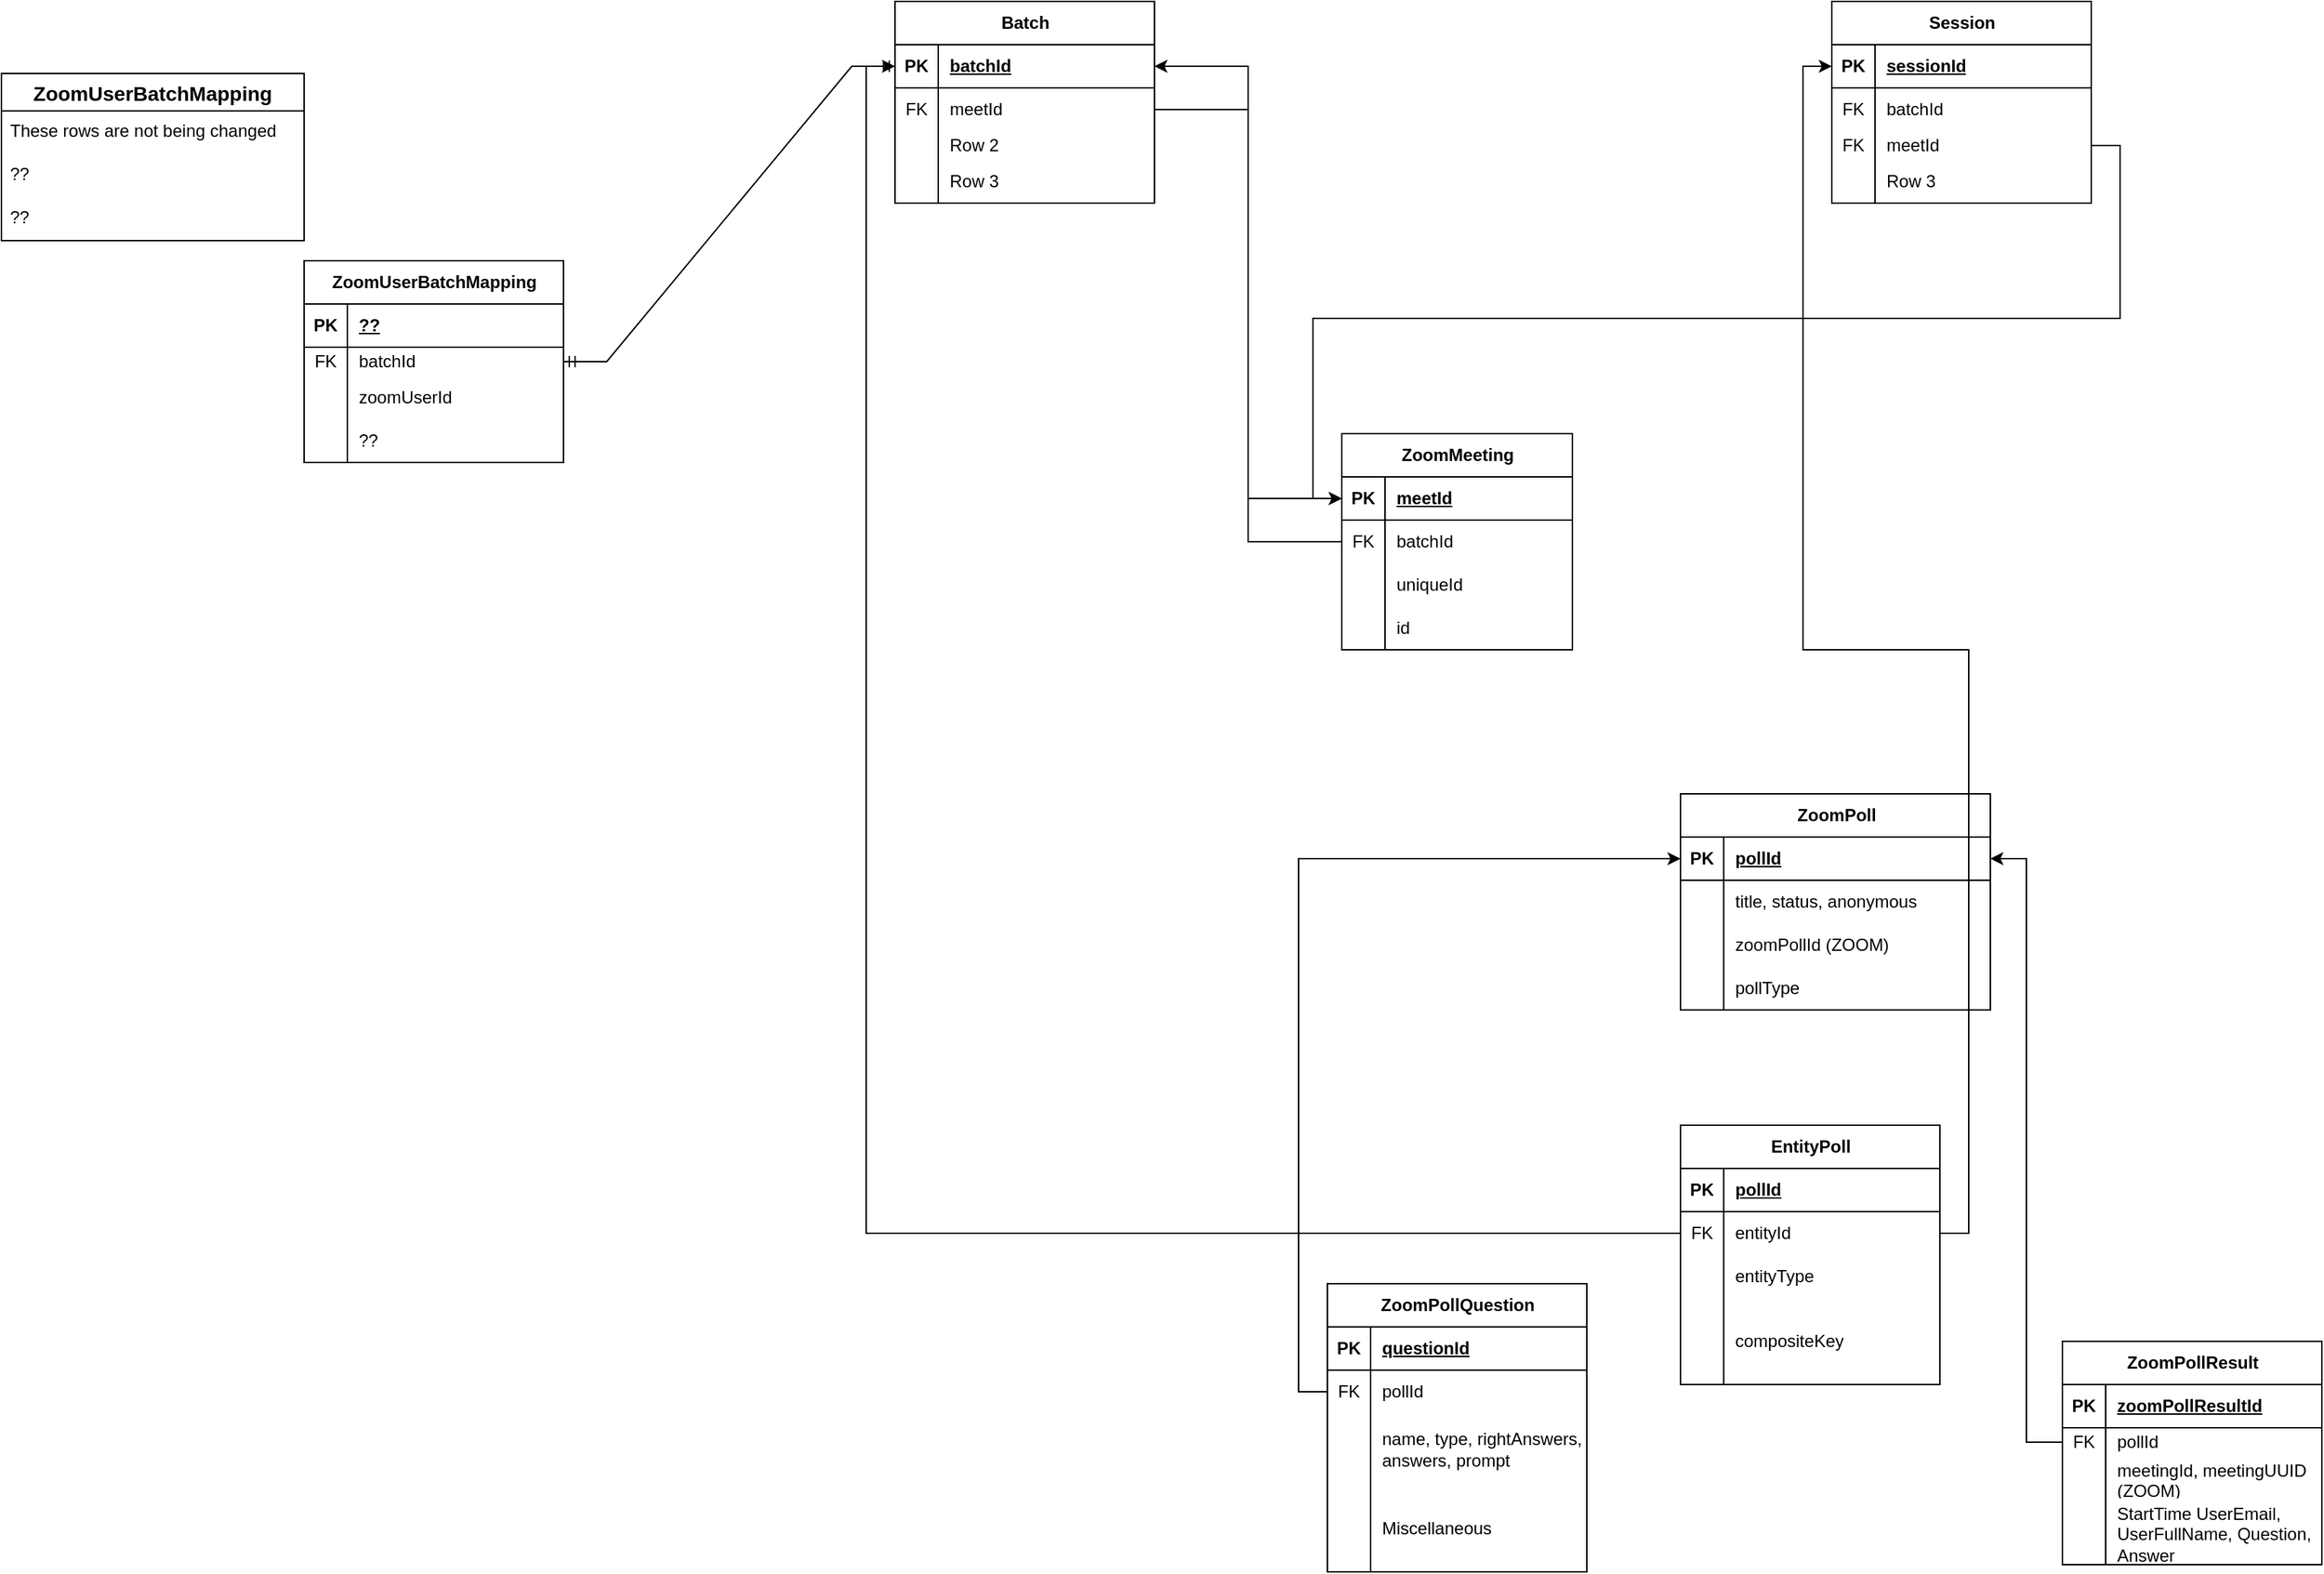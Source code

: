 <mxfile version="24.2.0" type="github">
  <diagram name="iECHO-VC-Session" id="wVpt_3lVWK7A6OH5GlY2">
    <mxGraphModel dx="2688" dy="825" grid="1" gridSize="10" guides="1" tooltips="1" connect="1" arrows="1" fold="1" page="1" pageScale="1" pageWidth="850" pageHeight="1100" math="0" shadow="0">
      <root>
        <mxCell id="0" />
        <mxCell id="1" parent="0" />
        <mxCell id="5_RgBqavyGqn8tBX1-EQ-1" value="Batch" style="shape=table;startSize=30;container=1;collapsible=1;childLayout=tableLayout;fixedRows=1;rowLines=0;fontStyle=1;align=center;resizeLast=1;html=1;" parent="1" vertex="1">
          <mxGeometry x="50" y="100" width="180" height="140" as="geometry" />
        </mxCell>
        <mxCell id="5_RgBqavyGqn8tBX1-EQ-2" value="" style="shape=tableRow;horizontal=0;startSize=0;swimlaneHead=0;swimlaneBody=0;fillColor=none;collapsible=0;dropTarget=0;points=[[0,0.5],[1,0.5]];portConstraint=eastwest;top=0;left=0;right=0;bottom=1;" parent="5_RgBqavyGqn8tBX1-EQ-1" vertex="1">
          <mxGeometry y="30" width="180" height="30" as="geometry" />
        </mxCell>
        <mxCell id="5_RgBqavyGqn8tBX1-EQ-3" value="PK" style="shape=partialRectangle;connectable=0;fillColor=none;top=0;left=0;bottom=0;right=0;fontStyle=1;overflow=hidden;whiteSpace=wrap;html=1;" parent="5_RgBqavyGqn8tBX1-EQ-2" vertex="1">
          <mxGeometry width="30" height="30" as="geometry">
            <mxRectangle width="30" height="30" as="alternateBounds" />
          </mxGeometry>
        </mxCell>
        <mxCell id="5_RgBqavyGqn8tBX1-EQ-4" value="batchId" style="shape=partialRectangle;connectable=0;fillColor=none;top=0;left=0;bottom=0;right=0;align=left;spacingLeft=6;fontStyle=5;overflow=hidden;whiteSpace=wrap;html=1;" parent="5_RgBqavyGqn8tBX1-EQ-2" vertex="1">
          <mxGeometry x="30" width="150" height="30" as="geometry">
            <mxRectangle width="150" height="30" as="alternateBounds" />
          </mxGeometry>
        </mxCell>
        <mxCell id="5_RgBqavyGqn8tBX1-EQ-5" value="" style="shape=tableRow;horizontal=0;startSize=0;swimlaneHead=0;swimlaneBody=0;fillColor=none;collapsible=0;dropTarget=0;points=[[0,0.5],[1,0.5]];portConstraint=eastwest;top=0;left=0;right=0;bottom=0;" parent="5_RgBqavyGqn8tBX1-EQ-1" vertex="1">
          <mxGeometry y="60" width="180" height="30" as="geometry" />
        </mxCell>
        <mxCell id="5_RgBqavyGqn8tBX1-EQ-6" value="FK" style="shape=partialRectangle;connectable=0;fillColor=none;top=0;left=0;bottom=0;right=0;editable=1;overflow=hidden;whiteSpace=wrap;html=1;" parent="5_RgBqavyGqn8tBX1-EQ-5" vertex="1">
          <mxGeometry width="30" height="30" as="geometry">
            <mxRectangle width="30" height="30" as="alternateBounds" />
          </mxGeometry>
        </mxCell>
        <mxCell id="5_RgBqavyGqn8tBX1-EQ-7" value="meetId" style="shape=partialRectangle;connectable=0;fillColor=none;top=0;left=0;bottom=0;right=0;align=left;spacingLeft=6;overflow=hidden;whiteSpace=wrap;html=1;" parent="5_RgBqavyGqn8tBX1-EQ-5" vertex="1">
          <mxGeometry x="30" width="150" height="30" as="geometry">
            <mxRectangle width="150" height="30" as="alternateBounds" />
          </mxGeometry>
        </mxCell>
        <mxCell id="5_RgBqavyGqn8tBX1-EQ-8" value="" style="shape=tableRow;horizontal=0;startSize=0;swimlaneHead=0;swimlaneBody=0;fillColor=none;collapsible=0;dropTarget=0;points=[[0,0.5],[1,0.5]];portConstraint=eastwest;top=0;left=0;right=0;bottom=0;" parent="5_RgBqavyGqn8tBX1-EQ-1" vertex="1">
          <mxGeometry y="90" width="180" height="20" as="geometry" />
        </mxCell>
        <mxCell id="5_RgBqavyGqn8tBX1-EQ-9" value="" style="shape=partialRectangle;connectable=0;fillColor=none;top=0;left=0;bottom=0;right=0;editable=1;overflow=hidden;whiteSpace=wrap;html=1;" parent="5_RgBqavyGqn8tBX1-EQ-8" vertex="1">
          <mxGeometry width="30" height="20" as="geometry">
            <mxRectangle width="30" height="20" as="alternateBounds" />
          </mxGeometry>
        </mxCell>
        <mxCell id="5_RgBqavyGqn8tBX1-EQ-10" value="Row 2" style="shape=partialRectangle;connectable=0;fillColor=none;top=0;left=0;bottom=0;right=0;align=left;spacingLeft=6;overflow=hidden;whiteSpace=wrap;html=1;" parent="5_RgBqavyGqn8tBX1-EQ-8" vertex="1">
          <mxGeometry x="30" width="150" height="20" as="geometry">
            <mxRectangle width="150" height="20" as="alternateBounds" />
          </mxGeometry>
        </mxCell>
        <mxCell id="5_RgBqavyGqn8tBX1-EQ-11" value="" style="shape=tableRow;horizontal=0;startSize=0;swimlaneHead=0;swimlaneBody=0;fillColor=none;collapsible=0;dropTarget=0;points=[[0,0.5],[1,0.5]];portConstraint=eastwest;top=0;left=0;right=0;bottom=0;" parent="5_RgBqavyGqn8tBX1-EQ-1" vertex="1">
          <mxGeometry y="110" width="180" height="30" as="geometry" />
        </mxCell>
        <mxCell id="5_RgBqavyGqn8tBX1-EQ-12" value="" style="shape=partialRectangle;connectable=0;fillColor=none;top=0;left=0;bottom=0;right=0;editable=1;overflow=hidden;whiteSpace=wrap;html=1;" parent="5_RgBqavyGqn8tBX1-EQ-11" vertex="1">
          <mxGeometry width="30" height="30" as="geometry">
            <mxRectangle width="30" height="30" as="alternateBounds" />
          </mxGeometry>
        </mxCell>
        <mxCell id="5_RgBqavyGqn8tBX1-EQ-13" value="Row 3" style="shape=partialRectangle;connectable=0;fillColor=none;top=0;left=0;bottom=0;right=0;align=left;spacingLeft=6;overflow=hidden;whiteSpace=wrap;html=1;" parent="5_RgBqavyGqn8tBX1-EQ-11" vertex="1">
          <mxGeometry x="30" width="150" height="30" as="geometry">
            <mxRectangle width="150" height="30" as="alternateBounds" />
          </mxGeometry>
        </mxCell>
        <mxCell id="5_RgBqavyGqn8tBX1-EQ-14" value="ZoomUserBatchMapping" style="shape=table;startSize=30;container=1;collapsible=1;childLayout=tableLayout;fixedRows=1;rowLines=0;fontStyle=1;align=center;resizeLast=1;html=1;" parent="1" vertex="1">
          <mxGeometry x="-360" y="280" width="180" height="140" as="geometry" />
        </mxCell>
        <mxCell id="5_RgBqavyGqn8tBX1-EQ-15" value="" style="shape=tableRow;horizontal=0;startSize=0;swimlaneHead=0;swimlaneBody=0;fillColor=none;collapsible=0;dropTarget=0;points=[[0,0.5],[1,0.5]];portConstraint=eastwest;top=0;left=0;right=0;bottom=1;" parent="5_RgBqavyGqn8tBX1-EQ-14" vertex="1">
          <mxGeometry y="30" width="180" height="30" as="geometry" />
        </mxCell>
        <mxCell id="5_RgBqavyGqn8tBX1-EQ-16" value="PK" style="shape=partialRectangle;connectable=0;fillColor=none;top=0;left=0;bottom=0;right=0;fontStyle=1;overflow=hidden;whiteSpace=wrap;html=1;" parent="5_RgBqavyGqn8tBX1-EQ-15" vertex="1">
          <mxGeometry width="30" height="30" as="geometry">
            <mxRectangle width="30" height="30" as="alternateBounds" />
          </mxGeometry>
        </mxCell>
        <mxCell id="5_RgBqavyGqn8tBX1-EQ-17" value="??" style="shape=partialRectangle;connectable=0;fillColor=none;top=0;left=0;bottom=0;right=0;align=left;spacingLeft=6;fontStyle=5;overflow=hidden;whiteSpace=wrap;html=1;" parent="5_RgBqavyGqn8tBX1-EQ-15" vertex="1">
          <mxGeometry x="30" width="150" height="30" as="geometry">
            <mxRectangle width="150" height="30" as="alternateBounds" />
          </mxGeometry>
        </mxCell>
        <mxCell id="5_RgBqavyGqn8tBX1-EQ-18" value="" style="shape=tableRow;horizontal=0;startSize=0;swimlaneHead=0;swimlaneBody=0;fillColor=none;collapsible=0;dropTarget=0;points=[[0,0.5],[1,0.5]];portConstraint=eastwest;top=0;left=0;right=0;bottom=0;" parent="5_RgBqavyGqn8tBX1-EQ-14" vertex="1">
          <mxGeometry y="60" width="180" height="20" as="geometry" />
        </mxCell>
        <mxCell id="5_RgBqavyGqn8tBX1-EQ-19" value="FK" style="shape=partialRectangle;connectable=0;fillColor=none;top=0;left=0;bottom=0;right=0;editable=1;overflow=hidden;whiteSpace=wrap;html=1;" parent="5_RgBqavyGqn8tBX1-EQ-18" vertex="1">
          <mxGeometry width="30" height="20" as="geometry">
            <mxRectangle width="30" height="20" as="alternateBounds" />
          </mxGeometry>
        </mxCell>
        <mxCell id="5_RgBqavyGqn8tBX1-EQ-20" value="batchId" style="shape=partialRectangle;connectable=0;fillColor=none;top=0;left=0;bottom=0;right=0;align=left;spacingLeft=6;overflow=hidden;whiteSpace=wrap;html=1;" parent="5_RgBqavyGqn8tBX1-EQ-18" vertex="1">
          <mxGeometry x="30" width="150" height="20" as="geometry">
            <mxRectangle width="150" height="20" as="alternateBounds" />
          </mxGeometry>
        </mxCell>
        <mxCell id="5_RgBqavyGqn8tBX1-EQ-21" value="" style="shape=tableRow;horizontal=0;startSize=0;swimlaneHead=0;swimlaneBody=0;fillColor=none;collapsible=0;dropTarget=0;points=[[0,0.5],[1,0.5]];portConstraint=eastwest;top=0;left=0;right=0;bottom=0;" parent="5_RgBqavyGqn8tBX1-EQ-14" vertex="1">
          <mxGeometry y="80" width="180" height="30" as="geometry" />
        </mxCell>
        <mxCell id="5_RgBqavyGqn8tBX1-EQ-22" value="" style="shape=partialRectangle;connectable=0;fillColor=none;top=0;left=0;bottom=0;right=0;editable=1;overflow=hidden;whiteSpace=wrap;html=1;" parent="5_RgBqavyGqn8tBX1-EQ-21" vertex="1">
          <mxGeometry width="30" height="30" as="geometry">
            <mxRectangle width="30" height="30" as="alternateBounds" />
          </mxGeometry>
        </mxCell>
        <mxCell id="5_RgBqavyGqn8tBX1-EQ-23" value="zoomUserId" style="shape=partialRectangle;connectable=0;fillColor=none;top=0;left=0;bottom=0;right=0;align=left;spacingLeft=6;overflow=hidden;whiteSpace=wrap;html=1;" parent="5_RgBqavyGqn8tBX1-EQ-21" vertex="1">
          <mxGeometry x="30" width="150" height="30" as="geometry">
            <mxRectangle width="150" height="30" as="alternateBounds" />
          </mxGeometry>
        </mxCell>
        <mxCell id="5_RgBqavyGqn8tBX1-EQ-24" value="" style="shape=tableRow;horizontal=0;startSize=0;swimlaneHead=0;swimlaneBody=0;fillColor=none;collapsible=0;dropTarget=0;points=[[0,0.5],[1,0.5]];portConstraint=eastwest;top=0;left=0;right=0;bottom=0;" parent="5_RgBqavyGqn8tBX1-EQ-14" vertex="1">
          <mxGeometry y="110" width="180" height="30" as="geometry" />
        </mxCell>
        <mxCell id="5_RgBqavyGqn8tBX1-EQ-25" value="" style="shape=partialRectangle;connectable=0;fillColor=none;top=0;left=0;bottom=0;right=0;editable=1;overflow=hidden;whiteSpace=wrap;html=1;" parent="5_RgBqavyGqn8tBX1-EQ-24" vertex="1">
          <mxGeometry width="30" height="30" as="geometry">
            <mxRectangle width="30" height="30" as="alternateBounds" />
          </mxGeometry>
        </mxCell>
        <mxCell id="5_RgBqavyGqn8tBX1-EQ-26" value="??" style="shape=partialRectangle;connectable=0;fillColor=none;top=0;left=0;bottom=0;right=0;align=left;spacingLeft=6;overflow=hidden;whiteSpace=wrap;html=1;" parent="5_RgBqavyGqn8tBX1-EQ-24" vertex="1">
          <mxGeometry x="30" width="150" height="30" as="geometry">
            <mxRectangle width="150" height="30" as="alternateBounds" />
          </mxGeometry>
        </mxCell>
        <mxCell id="5_RgBqavyGqn8tBX1-EQ-27" value="ZoomMeeting" style="shape=table;startSize=30;container=1;collapsible=1;childLayout=tableLayout;fixedRows=1;rowLines=0;fontStyle=1;align=center;resizeLast=1;html=1;" parent="1" vertex="1">
          <mxGeometry x="360" y="400" width="160" height="150" as="geometry" />
        </mxCell>
        <mxCell id="5_RgBqavyGqn8tBX1-EQ-28" value="" style="shape=tableRow;horizontal=0;startSize=0;swimlaneHead=0;swimlaneBody=0;fillColor=none;collapsible=0;dropTarget=0;points=[[0,0.5],[1,0.5]];portConstraint=eastwest;top=0;left=0;right=0;bottom=1;" parent="5_RgBqavyGqn8tBX1-EQ-27" vertex="1">
          <mxGeometry y="30" width="160" height="30" as="geometry" />
        </mxCell>
        <mxCell id="5_RgBqavyGqn8tBX1-EQ-29" value="PK" style="shape=partialRectangle;connectable=0;fillColor=none;top=0;left=0;bottom=0;right=0;fontStyle=1;overflow=hidden;whiteSpace=wrap;html=1;" parent="5_RgBqavyGqn8tBX1-EQ-28" vertex="1">
          <mxGeometry width="30" height="30" as="geometry">
            <mxRectangle width="30" height="30" as="alternateBounds" />
          </mxGeometry>
        </mxCell>
        <mxCell id="5_RgBqavyGqn8tBX1-EQ-30" value="meetId" style="shape=partialRectangle;connectable=0;fillColor=none;top=0;left=0;bottom=0;right=0;align=left;spacingLeft=6;fontStyle=5;overflow=hidden;whiteSpace=wrap;html=1;" parent="5_RgBqavyGqn8tBX1-EQ-28" vertex="1">
          <mxGeometry x="30" width="130" height="30" as="geometry">
            <mxRectangle width="130" height="30" as="alternateBounds" />
          </mxGeometry>
        </mxCell>
        <mxCell id="5_RgBqavyGqn8tBX1-EQ-31" value="" style="shape=tableRow;horizontal=0;startSize=0;swimlaneHead=0;swimlaneBody=0;fillColor=none;collapsible=0;dropTarget=0;points=[[0,0.5],[1,0.5]];portConstraint=eastwest;top=0;left=0;right=0;bottom=0;" parent="5_RgBqavyGqn8tBX1-EQ-27" vertex="1">
          <mxGeometry y="60" width="160" height="30" as="geometry" />
        </mxCell>
        <mxCell id="5_RgBqavyGqn8tBX1-EQ-32" value="FK" style="shape=partialRectangle;connectable=0;fillColor=none;top=0;left=0;bottom=0;right=0;editable=1;overflow=hidden;whiteSpace=wrap;html=1;" parent="5_RgBqavyGqn8tBX1-EQ-31" vertex="1">
          <mxGeometry width="30" height="30" as="geometry">
            <mxRectangle width="30" height="30" as="alternateBounds" />
          </mxGeometry>
        </mxCell>
        <mxCell id="5_RgBqavyGqn8tBX1-EQ-33" value="batchId" style="shape=partialRectangle;connectable=0;fillColor=none;top=0;left=0;bottom=0;right=0;align=left;spacingLeft=6;overflow=hidden;whiteSpace=wrap;html=1;" parent="5_RgBqavyGqn8tBX1-EQ-31" vertex="1">
          <mxGeometry x="30" width="130" height="30" as="geometry">
            <mxRectangle width="130" height="30" as="alternateBounds" />
          </mxGeometry>
        </mxCell>
        <mxCell id="5_RgBqavyGqn8tBX1-EQ-34" value="" style="shape=tableRow;horizontal=0;startSize=0;swimlaneHead=0;swimlaneBody=0;fillColor=none;collapsible=0;dropTarget=0;points=[[0,0.5],[1,0.5]];portConstraint=eastwest;top=0;left=0;right=0;bottom=0;" parent="5_RgBqavyGqn8tBX1-EQ-27" vertex="1">
          <mxGeometry y="90" width="160" height="30" as="geometry" />
        </mxCell>
        <mxCell id="5_RgBqavyGqn8tBX1-EQ-35" value="" style="shape=partialRectangle;connectable=0;fillColor=none;top=0;left=0;bottom=0;right=0;editable=1;overflow=hidden;whiteSpace=wrap;html=1;" parent="5_RgBqavyGqn8tBX1-EQ-34" vertex="1">
          <mxGeometry width="30" height="30" as="geometry">
            <mxRectangle width="30" height="30" as="alternateBounds" />
          </mxGeometry>
        </mxCell>
        <mxCell id="5_RgBqavyGqn8tBX1-EQ-36" value="uniqueId" style="shape=partialRectangle;connectable=0;fillColor=none;top=0;left=0;bottom=0;right=0;align=left;spacingLeft=6;overflow=hidden;whiteSpace=wrap;html=1;" parent="5_RgBqavyGqn8tBX1-EQ-34" vertex="1">
          <mxGeometry x="30" width="130" height="30" as="geometry">
            <mxRectangle width="130" height="30" as="alternateBounds" />
          </mxGeometry>
        </mxCell>
        <mxCell id="5_RgBqavyGqn8tBX1-EQ-37" value="" style="shape=tableRow;horizontal=0;startSize=0;swimlaneHead=0;swimlaneBody=0;fillColor=none;collapsible=0;dropTarget=0;points=[[0,0.5],[1,0.5]];portConstraint=eastwest;top=0;left=0;right=0;bottom=0;" parent="5_RgBqavyGqn8tBX1-EQ-27" vertex="1">
          <mxGeometry y="120" width="160" height="30" as="geometry" />
        </mxCell>
        <mxCell id="5_RgBqavyGqn8tBX1-EQ-38" value="" style="shape=partialRectangle;connectable=0;fillColor=none;top=0;left=0;bottom=0;right=0;editable=1;overflow=hidden;whiteSpace=wrap;html=1;" parent="5_RgBqavyGqn8tBX1-EQ-37" vertex="1">
          <mxGeometry width="30" height="30" as="geometry">
            <mxRectangle width="30" height="30" as="alternateBounds" />
          </mxGeometry>
        </mxCell>
        <mxCell id="5_RgBqavyGqn8tBX1-EQ-39" value="id" style="shape=partialRectangle;connectable=0;fillColor=none;top=0;left=0;bottom=0;right=0;align=left;spacingLeft=6;overflow=hidden;whiteSpace=wrap;html=1;" parent="5_RgBqavyGqn8tBX1-EQ-37" vertex="1">
          <mxGeometry x="30" width="130" height="30" as="geometry">
            <mxRectangle width="130" height="30" as="alternateBounds" />
          </mxGeometry>
        </mxCell>
        <mxCell id="5_RgBqavyGqn8tBX1-EQ-40" value="ZoomUserBatchMapping" style="swimlane;fontStyle=1;childLayout=stackLayout;horizontal=1;startSize=26;horizontalStack=0;resizeParent=1;resizeParentMax=0;resizeLast=0;collapsible=1;marginBottom=0;align=center;fontSize=14;" parent="1" vertex="1">
          <mxGeometry x="-570" y="150" width="210" height="116" as="geometry" />
        </mxCell>
        <mxCell id="5_RgBqavyGqn8tBX1-EQ-41" value="These rows are not being changed" style="text;strokeColor=none;fillColor=none;spacingLeft=4;spacingRight=4;overflow=hidden;rotatable=0;points=[[0,0.5],[1,0.5]];portConstraint=eastwest;fontSize=12;whiteSpace=wrap;html=1;" parent="5_RgBqavyGqn8tBX1-EQ-40" vertex="1">
          <mxGeometry y="26" width="210" height="30" as="geometry" />
        </mxCell>
        <mxCell id="5_RgBqavyGqn8tBX1-EQ-42" value="??" style="text;strokeColor=none;fillColor=none;spacingLeft=4;spacingRight=4;overflow=hidden;rotatable=0;points=[[0,0.5],[1,0.5]];portConstraint=eastwest;fontSize=12;whiteSpace=wrap;html=1;" parent="5_RgBqavyGqn8tBX1-EQ-40" vertex="1">
          <mxGeometry y="56" width="210" height="30" as="geometry" />
        </mxCell>
        <mxCell id="5_RgBqavyGqn8tBX1-EQ-43" value="??" style="text;strokeColor=none;fillColor=none;spacingLeft=4;spacingRight=4;overflow=hidden;rotatable=0;points=[[0,0.5],[1,0.5]];portConstraint=eastwest;fontSize=12;whiteSpace=wrap;html=1;" parent="5_RgBqavyGqn8tBX1-EQ-40" vertex="1">
          <mxGeometry y="86" width="210" height="30" as="geometry" />
        </mxCell>
        <mxCell id="5_RgBqavyGqn8tBX1-EQ-44" value="" style="edgeStyle=entityRelationEdgeStyle;fontSize=12;html=1;endArrow=ERmandOne;startArrow=ERmandOne;rounded=0;entryX=1;entryY=0.5;entryDx=0;entryDy=0;exitX=0;exitY=0.5;exitDx=0;exitDy=0;" parent="1" target="5_RgBqavyGqn8tBX1-EQ-18" edge="1" source="5_RgBqavyGqn8tBX1-EQ-2">
          <mxGeometry width="100" height="100" relative="1" as="geometry">
            <mxPoint x="-420" y="150" as="sourcePoint" />
            <mxPoint x="-990" y="340" as="targetPoint" />
            <Array as="points">
              <mxPoint x="-990" y="295" />
              <mxPoint x="-340" y="145" />
              <mxPoint x="-550" y="355" />
              <mxPoint x="-620" y="265" />
            </Array>
          </mxGeometry>
        </mxCell>
        <mxCell id="5_RgBqavyGqn8tBX1-EQ-45" value="Session" style="shape=table;startSize=30;container=1;collapsible=1;childLayout=tableLayout;fixedRows=1;rowLines=0;fontStyle=1;align=center;resizeLast=1;html=1;" parent="1" vertex="1">
          <mxGeometry x="700" y="100" width="180" height="140" as="geometry" />
        </mxCell>
        <mxCell id="5_RgBqavyGqn8tBX1-EQ-46" value="" style="shape=tableRow;horizontal=0;startSize=0;swimlaneHead=0;swimlaneBody=0;fillColor=none;collapsible=0;dropTarget=0;points=[[0,0.5],[1,0.5]];portConstraint=eastwest;top=0;left=0;right=0;bottom=1;" parent="5_RgBqavyGqn8tBX1-EQ-45" vertex="1">
          <mxGeometry y="30" width="180" height="30" as="geometry" />
        </mxCell>
        <mxCell id="5_RgBqavyGqn8tBX1-EQ-47" value="PK" style="shape=partialRectangle;connectable=0;fillColor=none;top=0;left=0;bottom=0;right=0;fontStyle=1;overflow=hidden;whiteSpace=wrap;html=1;" parent="5_RgBqavyGqn8tBX1-EQ-46" vertex="1">
          <mxGeometry width="30" height="30" as="geometry">
            <mxRectangle width="30" height="30" as="alternateBounds" />
          </mxGeometry>
        </mxCell>
        <mxCell id="5_RgBqavyGqn8tBX1-EQ-48" value="sessionId" style="shape=partialRectangle;connectable=0;fillColor=none;top=0;left=0;bottom=0;right=0;align=left;spacingLeft=6;fontStyle=5;overflow=hidden;whiteSpace=wrap;html=1;" parent="5_RgBqavyGqn8tBX1-EQ-46" vertex="1">
          <mxGeometry x="30" width="150" height="30" as="geometry">
            <mxRectangle width="150" height="30" as="alternateBounds" />
          </mxGeometry>
        </mxCell>
        <mxCell id="5_RgBqavyGqn8tBX1-EQ-49" value="" style="shape=tableRow;horizontal=0;startSize=0;swimlaneHead=0;swimlaneBody=0;fillColor=none;collapsible=0;dropTarget=0;points=[[0,0.5],[1,0.5]];portConstraint=eastwest;top=0;left=0;right=0;bottom=0;" parent="5_RgBqavyGqn8tBX1-EQ-45" vertex="1">
          <mxGeometry y="60" width="180" height="30" as="geometry" />
        </mxCell>
        <mxCell id="5_RgBqavyGqn8tBX1-EQ-50" value="FK" style="shape=partialRectangle;connectable=0;fillColor=none;top=0;left=0;bottom=0;right=0;editable=1;overflow=hidden;whiteSpace=wrap;html=1;" parent="5_RgBqavyGqn8tBX1-EQ-49" vertex="1">
          <mxGeometry width="30" height="30" as="geometry">
            <mxRectangle width="30" height="30" as="alternateBounds" />
          </mxGeometry>
        </mxCell>
        <mxCell id="5_RgBqavyGqn8tBX1-EQ-51" value="batchId" style="shape=partialRectangle;connectable=0;fillColor=none;top=0;left=0;bottom=0;right=0;align=left;spacingLeft=6;overflow=hidden;whiteSpace=wrap;html=1;" parent="5_RgBqavyGqn8tBX1-EQ-49" vertex="1">
          <mxGeometry x="30" width="150" height="30" as="geometry">
            <mxRectangle width="150" height="30" as="alternateBounds" />
          </mxGeometry>
        </mxCell>
        <mxCell id="5_RgBqavyGqn8tBX1-EQ-52" value="" style="shape=tableRow;horizontal=0;startSize=0;swimlaneHead=0;swimlaneBody=0;fillColor=none;collapsible=0;dropTarget=0;points=[[0,0.5],[1,0.5]];portConstraint=eastwest;top=0;left=0;right=0;bottom=0;" parent="5_RgBqavyGqn8tBX1-EQ-45" vertex="1">
          <mxGeometry y="90" width="180" height="20" as="geometry" />
        </mxCell>
        <mxCell id="5_RgBqavyGqn8tBX1-EQ-53" value="FK" style="shape=partialRectangle;connectable=0;fillColor=none;top=0;left=0;bottom=0;right=0;editable=1;overflow=hidden;whiteSpace=wrap;html=1;" parent="5_RgBqavyGqn8tBX1-EQ-52" vertex="1">
          <mxGeometry width="30" height="20" as="geometry">
            <mxRectangle width="30" height="20" as="alternateBounds" />
          </mxGeometry>
        </mxCell>
        <mxCell id="5_RgBqavyGqn8tBX1-EQ-54" value="meetId" style="shape=partialRectangle;connectable=0;fillColor=none;top=0;left=0;bottom=0;right=0;align=left;spacingLeft=6;overflow=hidden;whiteSpace=wrap;html=1;" parent="5_RgBqavyGqn8tBX1-EQ-52" vertex="1">
          <mxGeometry x="30" width="150" height="20" as="geometry">
            <mxRectangle width="150" height="20" as="alternateBounds" />
          </mxGeometry>
        </mxCell>
        <mxCell id="5_RgBqavyGqn8tBX1-EQ-55" value="" style="shape=tableRow;horizontal=0;startSize=0;swimlaneHead=0;swimlaneBody=0;fillColor=none;collapsible=0;dropTarget=0;points=[[0,0.5],[1,0.5]];portConstraint=eastwest;top=0;left=0;right=0;bottom=0;" parent="5_RgBqavyGqn8tBX1-EQ-45" vertex="1">
          <mxGeometry y="110" width="180" height="30" as="geometry" />
        </mxCell>
        <mxCell id="5_RgBqavyGqn8tBX1-EQ-56" value="" style="shape=partialRectangle;connectable=0;fillColor=none;top=0;left=0;bottom=0;right=0;editable=1;overflow=hidden;whiteSpace=wrap;html=1;" parent="5_RgBqavyGqn8tBX1-EQ-55" vertex="1">
          <mxGeometry width="30" height="30" as="geometry">
            <mxRectangle width="30" height="30" as="alternateBounds" />
          </mxGeometry>
        </mxCell>
        <mxCell id="5_RgBqavyGqn8tBX1-EQ-57" value="Row 3" style="shape=partialRectangle;connectable=0;fillColor=none;top=0;left=0;bottom=0;right=0;align=left;spacingLeft=6;overflow=hidden;whiteSpace=wrap;html=1;" parent="5_RgBqavyGqn8tBX1-EQ-55" vertex="1">
          <mxGeometry x="30" width="150" height="30" as="geometry">
            <mxRectangle width="150" height="30" as="alternateBounds" />
          </mxGeometry>
        </mxCell>
        <mxCell id="_cHLYS2DZ9aXdjMMC6oe-1" value="ZoomPoll" style="shape=table;startSize=30;container=1;collapsible=1;childLayout=tableLayout;fixedRows=1;rowLines=0;fontStyle=1;align=center;resizeLast=1;html=1;" vertex="1" parent="1">
          <mxGeometry x="595" y="650" width="215" height="150" as="geometry" />
        </mxCell>
        <mxCell id="_cHLYS2DZ9aXdjMMC6oe-2" value="" style="shape=tableRow;horizontal=0;startSize=0;swimlaneHead=0;swimlaneBody=0;fillColor=none;collapsible=0;dropTarget=0;points=[[0,0.5],[1,0.5]];portConstraint=eastwest;top=0;left=0;right=0;bottom=1;" vertex="1" parent="_cHLYS2DZ9aXdjMMC6oe-1">
          <mxGeometry y="30" width="215" height="30" as="geometry" />
        </mxCell>
        <mxCell id="_cHLYS2DZ9aXdjMMC6oe-3" value="PK" style="shape=partialRectangle;connectable=0;fillColor=none;top=0;left=0;bottom=0;right=0;fontStyle=1;overflow=hidden;whiteSpace=wrap;html=1;" vertex="1" parent="_cHLYS2DZ9aXdjMMC6oe-2">
          <mxGeometry width="30" height="30" as="geometry">
            <mxRectangle width="30" height="30" as="alternateBounds" />
          </mxGeometry>
        </mxCell>
        <mxCell id="_cHLYS2DZ9aXdjMMC6oe-4" value="pollId" style="shape=partialRectangle;connectable=0;fillColor=none;top=0;left=0;bottom=0;right=0;align=left;spacingLeft=6;fontStyle=5;overflow=hidden;whiteSpace=wrap;html=1;" vertex="1" parent="_cHLYS2DZ9aXdjMMC6oe-2">
          <mxGeometry x="30" width="185" height="30" as="geometry">
            <mxRectangle width="185" height="30" as="alternateBounds" />
          </mxGeometry>
        </mxCell>
        <mxCell id="_cHLYS2DZ9aXdjMMC6oe-5" value="" style="shape=tableRow;horizontal=0;startSize=0;swimlaneHead=0;swimlaneBody=0;fillColor=none;collapsible=0;dropTarget=0;points=[[0,0.5],[1,0.5]];portConstraint=eastwest;top=0;left=0;right=0;bottom=0;" vertex="1" parent="_cHLYS2DZ9aXdjMMC6oe-1">
          <mxGeometry y="60" width="215" height="30" as="geometry" />
        </mxCell>
        <mxCell id="_cHLYS2DZ9aXdjMMC6oe-6" value="" style="shape=partialRectangle;connectable=0;fillColor=none;top=0;left=0;bottom=0;right=0;editable=1;overflow=hidden;whiteSpace=wrap;html=1;" vertex="1" parent="_cHLYS2DZ9aXdjMMC6oe-5">
          <mxGeometry width="30" height="30" as="geometry">
            <mxRectangle width="30" height="30" as="alternateBounds" />
          </mxGeometry>
        </mxCell>
        <mxCell id="_cHLYS2DZ9aXdjMMC6oe-7" value="title, status, anonymous" style="shape=partialRectangle;connectable=0;fillColor=none;top=0;left=0;bottom=0;right=0;align=left;spacingLeft=6;overflow=hidden;whiteSpace=wrap;html=1;" vertex="1" parent="_cHLYS2DZ9aXdjMMC6oe-5">
          <mxGeometry x="30" width="185" height="30" as="geometry">
            <mxRectangle width="185" height="30" as="alternateBounds" />
          </mxGeometry>
        </mxCell>
        <mxCell id="_cHLYS2DZ9aXdjMMC6oe-8" value="" style="shape=tableRow;horizontal=0;startSize=0;swimlaneHead=0;swimlaneBody=0;fillColor=none;collapsible=0;dropTarget=0;points=[[0,0.5],[1,0.5]];portConstraint=eastwest;top=0;left=0;right=0;bottom=0;" vertex="1" parent="_cHLYS2DZ9aXdjMMC6oe-1">
          <mxGeometry y="90" width="215" height="30" as="geometry" />
        </mxCell>
        <mxCell id="_cHLYS2DZ9aXdjMMC6oe-9" value="" style="shape=partialRectangle;connectable=0;fillColor=none;top=0;left=0;bottom=0;right=0;editable=1;overflow=hidden;whiteSpace=wrap;html=1;" vertex="1" parent="_cHLYS2DZ9aXdjMMC6oe-8">
          <mxGeometry width="30" height="30" as="geometry">
            <mxRectangle width="30" height="30" as="alternateBounds" />
          </mxGeometry>
        </mxCell>
        <mxCell id="_cHLYS2DZ9aXdjMMC6oe-10" value="zoomPollId (ZOOM)" style="shape=partialRectangle;connectable=0;fillColor=none;top=0;left=0;bottom=0;right=0;align=left;spacingLeft=6;overflow=hidden;whiteSpace=wrap;html=1;" vertex="1" parent="_cHLYS2DZ9aXdjMMC6oe-8">
          <mxGeometry x="30" width="185" height="30" as="geometry">
            <mxRectangle width="185" height="30" as="alternateBounds" />
          </mxGeometry>
        </mxCell>
        <mxCell id="_cHLYS2DZ9aXdjMMC6oe-11" value="" style="shape=tableRow;horizontal=0;startSize=0;swimlaneHead=0;swimlaneBody=0;fillColor=none;collapsible=0;dropTarget=0;points=[[0,0.5],[1,0.5]];portConstraint=eastwest;top=0;left=0;right=0;bottom=0;" vertex="1" parent="_cHLYS2DZ9aXdjMMC6oe-1">
          <mxGeometry y="120" width="215" height="30" as="geometry" />
        </mxCell>
        <mxCell id="_cHLYS2DZ9aXdjMMC6oe-12" value="" style="shape=partialRectangle;connectable=0;fillColor=none;top=0;left=0;bottom=0;right=0;editable=1;overflow=hidden;whiteSpace=wrap;html=1;" vertex="1" parent="_cHLYS2DZ9aXdjMMC6oe-11">
          <mxGeometry width="30" height="30" as="geometry">
            <mxRectangle width="30" height="30" as="alternateBounds" />
          </mxGeometry>
        </mxCell>
        <mxCell id="_cHLYS2DZ9aXdjMMC6oe-13" value="pollType" style="shape=partialRectangle;connectable=0;fillColor=none;top=0;left=0;bottom=0;right=0;align=left;spacingLeft=6;overflow=hidden;whiteSpace=wrap;html=1;" vertex="1" parent="_cHLYS2DZ9aXdjMMC6oe-11">
          <mxGeometry x="30" width="185" height="30" as="geometry">
            <mxRectangle width="185" height="30" as="alternateBounds" />
          </mxGeometry>
        </mxCell>
        <mxCell id="_cHLYS2DZ9aXdjMMC6oe-14" value="ZoomPollQuestion" style="shape=table;startSize=30;container=1;collapsible=1;childLayout=tableLayout;fixedRows=1;rowLines=0;fontStyle=1;align=center;resizeLast=1;html=1;" vertex="1" parent="1">
          <mxGeometry x="350" y="990" width="180" height="200" as="geometry" />
        </mxCell>
        <mxCell id="_cHLYS2DZ9aXdjMMC6oe-15" value="" style="shape=tableRow;horizontal=0;startSize=0;swimlaneHead=0;swimlaneBody=0;fillColor=none;collapsible=0;dropTarget=0;points=[[0,0.5],[1,0.5]];portConstraint=eastwest;top=0;left=0;right=0;bottom=1;" vertex="1" parent="_cHLYS2DZ9aXdjMMC6oe-14">
          <mxGeometry y="30" width="180" height="30" as="geometry" />
        </mxCell>
        <mxCell id="_cHLYS2DZ9aXdjMMC6oe-16" value="PK" style="shape=partialRectangle;connectable=0;fillColor=none;top=0;left=0;bottom=0;right=0;fontStyle=1;overflow=hidden;whiteSpace=wrap;html=1;" vertex="1" parent="_cHLYS2DZ9aXdjMMC6oe-15">
          <mxGeometry width="30" height="30" as="geometry">
            <mxRectangle width="30" height="30" as="alternateBounds" />
          </mxGeometry>
        </mxCell>
        <mxCell id="_cHLYS2DZ9aXdjMMC6oe-17" value="questionId" style="shape=partialRectangle;connectable=0;fillColor=none;top=0;left=0;bottom=0;right=0;align=left;spacingLeft=6;fontStyle=5;overflow=hidden;whiteSpace=wrap;html=1;" vertex="1" parent="_cHLYS2DZ9aXdjMMC6oe-15">
          <mxGeometry x="30" width="150" height="30" as="geometry">
            <mxRectangle width="150" height="30" as="alternateBounds" />
          </mxGeometry>
        </mxCell>
        <mxCell id="_cHLYS2DZ9aXdjMMC6oe-18" value="" style="shape=tableRow;horizontal=0;startSize=0;swimlaneHead=0;swimlaneBody=0;fillColor=none;collapsible=0;dropTarget=0;points=[[0,0.5],[1,0.5]];portConstraint=eastwest;top=0;left=0;right=0;bottom=0;" vertex="1" parent="_cHLYS2DZ9aXdjMMC6oe-14">
          <mxGeometry y="60" width="180" height="30" as="geometry" />
        </mxCell>
        <mxCell id="_cHLYS2DZ9aXdjMMC6oe-19" value="FK" style="shape=partialRectangle;connectable=0;fillColor=none;top=0;left=0;bottom=0;right=0;editable=1;overflow=hidden;whiteSpace=wrap;html=1;" vertex="1" parent="_cHLYS2DZ9aXdjMMC6oe-18">
          <mxGeometry width="30" height="30" as="geometry">
            <mxRectangle width="30" height="30" as="alternateBounds" />
          </mxGeometry>
        </mxCell>
        <mxCell id="_cHLYS2DZ9aXdjMMC6oe-20" value="pollId" style="shape=partialRectangle;connectable=0;fillColor=none;top=0;left=0;bottom=0;right=0;align=left;spacingLeft=6;overflow=hidden;whiteSpace=wrap;html=1;" vertex="1" parent="_cHLYS2DZ9aXdjMMC6oe-18">
          <mxGeometry x="30" width="150" height="30" as="geometry">
            <mxRectangle width="150" height="30" as="alternateBounds" />
          </mxGeometry>
        </mxCell>
        <mxCell id="_cHLYS2DZ9aXdjMMC6oe-21" value="" style="shape=tableRow;horizontal=0;startSize=0;swimlaneHead=0;swimlaneBody=0;fillColor=none;collapsible=0;dropTarget=0;points=[[0,0.5],[1,0.5]];portConstraint=eastwest;top=0;left=0;right=0;bottom=0;" vertex="1" parent="_cHLYS2DZ9aXdjMMC6oe-14">
          <mxGeometry y="90" width="180" height="50" as="geometry" />
        </mxCell>
        <mxCell id="_cHLYS2DZ9aXdjMMC6oe-22" value="" style="shape=partialRectangle;connectable=0;fillColor=none;top=0;left=0;bottom=0;right=0;editable=1;overflow=hidden;whiteSpace=wrap;html=1;" vertex="1" parent="_cHLYS2DZ9aXdjMMC6oe-21">
          <mxGeometry width="30" height="50" as="geometry">
            <mxRectangle width="30" height="50" as="alternateBounds" />
          </mxGeometry>
        </mxCell>
        <mxCell id="_cHLYS2DZ9aXdjMMC6oe-23" value="name, type, rightAnswers, answers, prompt" style="shape=partialRectangle;connectable=0;fillColor=none;top=0;left=0;bottom=0;right=0;align=left;spacingLeft=6;overflow=hidden;whiteSpace=wrap;html=1;" vertex="1" parent="_cHLYS2DZ9aXdjMMC6oe-21">
          <mxGeometry x="30" width="150" height="50" as="geometry">
            <mxRectangle width="150" height="50" as="alternateBounds" />
          </mxGeometry>
        </mxCell>
        <mxCell id="_cHLYS2DZ9aXdjMMC6oe-24" value="" style="shape=tableRow;horizontal=0;startSize=0;swimlaneHead=0;swimlaneBody=0;fillColor=none;collapsible=0;dropTarget=0;points=[[0,0.5],[1,0.5]];portConstraint=eastwest;top=0;left=0;right=0;bottom=0;" vertex="1" parent="_cHLYS2DZ9aXdjMMC6oe-14">
          <mxGeometry y="140" width="180" height="60" as="geometry" />
        </mxCell>
        <mxCell id="_cHLYS2DZ9aXdjMMC6oe-25" value="" style="shape=partialRectangle;connectable=0;fillColor=none;top=0;left=0;bottom=0;right=0;editable=1;overflow=hidden;whiteSpace=wrap;html=1;" vertex="1" parent="_cHLYS2DZ9aXdjMMC6oe-24">
          <mxGeometry width="30" height="60" as="geometry">
            <mxRectangle width="30" height="60" as="alternateBounds" />
          </mxGeometry>
        </mxCell>
        <mxCell id="_cHLYS2DZ9aXdjMMC6oe-26" value="Miscellaneous" style="shape=partialRectangle;connectable=0;fillColor=none;top=0;left=0;bottom=0;right=0;align=left;spacingLeft=6;overflow=hidden;whiteSpace=wrap;html=1;" vertex="1" parent="_cHLYS2DZ9aXdjMMC6oe-24">
          <mxGeometry x="30" width="150" height="60" as="geometry">
            <mxRectangle width="150" height="60" as="alternateBounds" />
          </mxGeometry>
        </mxCell>
        <mxCell id="_cHLYS2DZ9aXdjMMC6oe-27" value="EntityPoll" style="shape=table;startSize=30;container=1;collapsible=1;childLayout=tableLayout;fixedRows=1;rowLines=0;fontStyle=1;align=center;resizeLast=1;html=1;" vertex="1" parent="1">
          <mxGeometry x="595" y="880" width="180" height="180" as="geometry" />
        </mxCell>
        <mxCell id="_cHLYS2DZ9aXdjMMC6oe-28" value="" style="shape=tableRow;horizontal=0;startSize=0;swimlaneHead=0;swimlaneBody=0;fillColor=none;collapsible=0;dropTarget=0;points=[[0,0.5],[1,0.5]];portConstraint=eastwest;top=0;left=0;right=0;bottom=1;" vertex="1" parent="_cHLYS2DZ9aXdjMMC6oe-27">
          <mxGeometry y="30" width="180" height="30" as="geometry" />
        </mxCell>
        <mxCell id="_cHLYS2DZ9aXdjMMC6oe-29" value="PK" style="shape=partialRectangle;connectable=0;fillColor=none;top=0;left=0;bottom=0;right=0;fontStyle=1;overflow=hidden;whiteSpace=wrap;html=1;" vertex="1" parent="_cHLYS2DZ9aXdjMMC6oe-28">
          <mxGeometry width="30" height="30" as="geometry">
            <mxRectangle width="30" height="30" as="alternateBounds" />
          </mxGeometry>
        </mxCell>
        <mxCell id="_cHLYS2DZ9aXdjMMC6oe-30" value="pollId" style="shape=partialRectangle;connectable=0;fillColor=none;top=0;left=0;bottom=0;right=0;align=left;spacingLeft=6;fontStyle=5;overflow=hidden;whiteSpace=wrap;html=1;" vertex="1" parent="_cHLYS2DZ9aXdjMMC6oe-28">
          <mxGeometry x="30" width="150" height="30" as="geometry">
            <mxRectangle width="150" height="30" as="alternateBounds" />
          </mxGeometry>
        </mxCell>
        <mxCell id="_cHLYS2DZ9aXdjMMC6oe-31" value="" style="shape=tableRow;horizontal=0;startSize=0;swimlaneHead=0;swimlaneBody=0;fillColor=none;collapsible=0;dropTarget=0;points=[[0,0.5],[1,0.5]];portConstraint=eastwest;top=0;left=0;right=0;bottom=0;" vertex="1" parent="_cHLYS2DZ9aXdjMMC6oe-27">
          <mxGeometry y="60" width="180" height="30" as="geometry" />
        </mxCell>
        <mxCell id="_cHLYS2DZ9aXdjMMC6oe-32" value="FK" style="shape=partialRectangle;connectable=0;fillColor=none;top=0;left=0;bottom=0;right=0;editable=1;overflow=hidden;whiteSpace=wrap;html=1;" vertex="1" parent="_cHLYS2DZ9aXdjMMC6oe-31">
          <mxGeometry width="30" height="30" as="geometry">
            <mxRectangle width="30" height="30" as="alternateBounds" />
          </mxGeometry>
        </mxCell>
        <mxCell id="_cHLYS2DZ9aXdjMMC6oe-33" value="entityId" style="shape=partialRectangle;connectable=0;fillColor=none;top=0;left=0;bottom=0;right=0;align=left;spacingLeft=6;overflow=hidden;whiteSpace=wrap;html=1;" vertex="1" parent="_cHLYS2DZ9aXdjMMC6oe-31">
          <mxGeometry x="30" width="150" height="30" as="geometry">
            <mxRectangle width="150" height="30" as="alternateBounds" />
          </mxGeometry>
        </mxCell>
        <mxCell id="_cHLYS2DZ9aXdjMMC6oe-34" value="" style="shape=tableRow;horizontal=0;startSize=0;swimlaneHead=0;swimlaneBody=0;fillColor=none;collapsible=0;dropTarget=0;points=[[0,0.5],[1,0.5]];portConstraint=eastwest;top=0;left=0;right=0;bottom=0;" vertex="1" parent="_cHLYS2DZ9aXdjMMC6oe-27">
          <mxGeometry y="90" width="180" height="30" as="geometry" />
        </mxCell>
        <mxCell id="_cHLYS2DZ9aXdjMMC6oe-35" value="" style="shape=partialRectangle;connectable=0;fillColor=none;top=0;left=0;bottom=0;right=0;editable=1;overflow=hidden;whiteSpace=wrap;html=1;" vertex="1" parent="_cHLYS2DZ9aXdjMMC6oe-34">
          <mxGeometry width="30" height="30" as="geometry">
            <mxRectangle width="30" height="30" as="alternateBounds" />
          </mxGeometry>
        </mxCell>
        <mxCell id="_cHLYS2DZ9aXdjMMC6oe-36" value="entityType" style="shape=partialRectangle;connectable=0;fillColor=none;top=0;left=0;bottom=0;right=0;align=left;spacingLeft=6;overflow=hidden;whiteSpace=wrap;html=1;" vertex="1" parent="_cHLYS2DZ9aXdjMMC6oe-34">
          <mxGeometry x="30" width="150" height="30" as="geometry">
            <mxRectangle width="150" height="30" as="alternateBounds" />
          </mxGeometry>
        </mxCell>
        <mxCell id="_cHLYS2DZ9aXdjMMC6oe-37" value="" style="shape=tableRow;horizontal=0;startSize=0;swimlaneHead=0;swimlaneBody=0;fillColor=none;collapsible=0;dropTarget=0;points=[[0,0.5],[1,0.5]];portConstraint=eastwest;top=0;left=0;right=0;bottom=0;" vertex="1" parent="_cHLYS2DZ9aXdjMMC6oe-27">
          <mxGeometry y="120" width="180" height="60" as="geometry" />
        </mxCell>
        <mxCell id="_cHLYS2DZ9aXdjMMC6oe-38" value="" style="shape=partialRectangle;connectable=0;fillColor=none;top=0;left=0;bottom=0;right=0;editable=1;overflow=hidden;whiteSpace=wrap;html=1;" vertex="1" parent="_cHLYS2DZ9aXdjMMC6oe-37">
          <mxGeometry width="30" height="60" as="geometry">
            <mxRectangle width="30" height="60" as="alternateBounds" />
          </mxGeometry>
        </mxCell>
        <mxCell id="_cHLYS2DZ9aXdjMMC6oe-39" value="compositeKey" style="shape=partialRectangle;connectable=0;fillColor=none;top=0;left=0;bottom=0;right=0;align=left;spacingLeft=6;overflow=hidden;whiteSpace=wrap;html=1;" vertex="1" parent="_cHLYS2DZ9aXdjMMC6oe-37">
          <mxGeometry x="30" width="150" height="60" as="geometry">
            <mxRectangle width="150" height="60" as="alternateBounds" />
          </mxGeometry>
        </mxCell>
        <mxCell id="_cHLYS2DZ9aXdjMMC6oe-40" value="ZoomPollResult" style="shape=table;startSize=30;container=1;collapsible=1;childLayout=tableLayout;fixedRows=1;rowLines=0;fontStyle=1;align=center;resizeLast=1;html=1;" vertex="1" parent="1">
          <mxGeometry x="860" y="1030" width="180" height="155" as="geometry" />
        </mxCell>
        <mxCell id="_cHLYS2DZ9aXdjMMC6oe-41" value="" style="shape=tableRow;horizontal=0;startSize=0;swimlaneHead=0;swimlaneBody=0;fillColor=none;collapsible=0;dropTarget=0;points=[[0,0.5],[1,0.5]];portConstraint=eastwest;top=0;left=0;right=0;bottom=1;" vertex="1" parent="_cHLYS2DZ9aXdjMMC6oe-40">
          <mxGeometry y="30" width="180" height="30" as="geometry" />
        </mxCell>
        <mxCell id="_cHLYS2DZ9aXdjMMC6oe-42" value="PK" style="shape=partialRectangle;connectable=0;fillColor=none;top=0;left=0;bottom=0;right=0;fontStyle=1;overflow=hidden;whiteSpace=wrap;html=1;" vertex="1" parent="_cHLYS2DZ9aXdjMMC6oe-41">
          <mxGeometry width="30" height="30" as="geometry">
            <mxRectangle width="30" height="30" as="alternateBounds" />
          </mxGeometry>
        </mxCell>
        <mxCell id="_cHLYS2DZ9aXdjMMC6oe-43" value="zoomPollResultId" style="shape=partialRectangle;connectable=0;fillColor=none;top=0;left=0;bottom=0;right=0;align=left;spacingLeft=6;fontStyle=5;overflow=hidden;whiteSpace=wrap;html=1;" vertex="1" parent="_cHLYS2DZ9aXdjMMC6oe-41">
          <mxGeometry x="30" width="150" height="30" as="geometry">
            <mxRectangle width="150" height="30" as="alternateBounds" />
          </mxGeometry>
        </mxCell>
        <mxCell id="_cHLYS2DZ9aXdjMMC6oe-44" value="" style="shape=tableRow;horizontal=0;startSize=0;swimlaneHead=0;swimlaneBody=0;fillColor=none;collapsible=0;dropTarget=0;points=[[0,0.5],[1,0.5]];portConstraint=eastwest;top=0;left=0;right=0;bottom=0;" vertex="1" parent="_cHLYS2DZ9aXdjMMC6oe-40">
          <mxGeometry y="60" width="180" height="20" as="geometry" />
        </mxCell>
        <mxCell id="_cHLYS2DZ9aXdjMMC6oe-45" value="FK" style="shape=partialRectangle;connectable=0;fillColor=none;top=0;left=0;bottom=0;right=0;editable=1;overflow=hidden;whiteSpace=wrap;html=1;" vertex="1" parent="_cHLYS2DZ9aXdjMMC6oe-44">
          <mxGeometry width="30" height="20" as="geometry">
            <mxRectangle width="30" height="20" as="alternateBounds" />
          </mxGeometry>
        </mxCell>
        <mxCell id="_cHLYS2DZ9aXdjMMC6oe-46" value="pollId" style="shape=partialRectangle;connectable=0;fillColor=none;top=0;left=0;bottom=0;right=0;align=left;spacingLeft=6;overflow=hidden;whiteSpace=wrap;html=1;" vertex="1" parent="_cHLYS2DZ9aXdjMMC6oe-44">
          <mxGeometry x="30" width="150" height="20" as="geometry">
            <mxRectangle width="150" height="20" as="alternateBounds" />
          </mxGeometry>
        </mxCell>
        <mxCell id="_cHLYS2DZ9aXdjMMC6oe-47" value="" style="shape=tableRow;horizontal=0;startSize=0;swimlaneHead=0;swimlaneBody=0;fillColor=none;collapsible=0;dropTarget=0;points=[[0,0.5],[1,0.5]];portConstraint=eastwest;top=0;left=0;right=0;bottom=0;" vertex="1" parent="_cHLYS2DZ9aXdjMMC6oe-40">
          <mxGeometry y="80" width="180" height="30" as="geometry" />
        </mxCell>
        <mxCell id="_cHLYS2DZ9aXdjMMC6oe-48" value="" style="shape=partialRectangle;connectable=0;fillColor=none;top=0;left=0;bottom=0;right=0;editable=1;overflow=hidden;whiteSpace=wrap;html=1;" vertex="1" parent="_cHLYS2DZ9aXdjMMC6oe-47">
          <mxGeometry width="30" height="30" as="geometry">
            <mxRectangle width="30" height="30" as="alternateBounds" />
          </mxGeometry>
        </mxCell>
        <mxCell id="_cHLYS2DZ9aXdjMMC6oe-49" value="meetingId, meetingUUID (ZOOM)" style="shape=partialRectangle;connectable=0;fillColor=none;top=0;left=0;bottom=0;right=0;align=left;spacingLeft=6;overflow=hidden;whiteSpace=wrap;html=1;" vertex="1" parent="_cHLYS2DZ9aXdjMMC6oe-47">
          <mxGeometry x="30" width="150" height="30" as="geometry">
            <mxRectangle width="150" height="30" as="alternateBounds" />
          </mxGeometry>
        </mxCell>
        <mxCell id="_cHLYS2DZ9aXdjMMC6oe-50" value="" style="shape=tableRow;horizontal=0;startSize=0;swimlaneHead=0;swimlaneBody=0;fillColor=none;collapsible=0;dropTarget=0;points=[[0,0.5],[1,0.5]];portConstraint=eastwest;top=0;left=0;right=0;bottom=0;" vertex="1" parent="_cHLYS2DZ9aXdjMMC6oe-40">
          <mxGeometry y="110" width="180" height="45" as="geometry" />
        </mxCell>
        <mxCell id="_cHLYS2DZ9aXdjMMC6oe-51" value="" style="shape=partialRectangle;connectable=0;fillColor=none;top=0;left=0;bottom=0;right=0;editable=1;overflow=hidden;whiteSpace=wrap;html=1;" vertex="1" parent="_cHLYS2DZ9aXdjMMC6oe-50">
          <mxGeometry width="30" height="45" as="geometry">
            <mxRectangle width="30" height="45" as="alternateBounds" />
          </mxGeometry>
        </mxCell>
        <mxCell id="_cHLYS2DZ9aXdjMMC6oe-52" value="StartTime UserEmail, UserFullName, Question, Answer" style="shape=partialRectangle;connectable=0;fillColor=none;top=0;left=0;bottom=0;right=0;align=left;spacingLeft=6;overflow=hidden;whiteSpace=wrap;html=1;" vertex="1" parent="_cHLYS2DZ9aXdjMMC6oe-50">
          <mxGeometry x="30" width="150" height="45" as="geometry">
            <mxRectangle width="150" height="45" as="alternateBounds" />
          </mxGeometry>
        </mxCell>
        <mxCell id="_cHLYS2DZ9aXdjMMC6oe-53" value="" style="shape=partialRectangle;connectable=0;fillColor=none;top=0;left=0;bottom=0;right=0;align=left;spacingLeft=6;overflow=hidden;whiteSpace=wrap;html=1;" vertex="1" parent="1">
          <mxGeometry x="625" y="800" width="140" height="20" as="geometry">
            <mxRectangle width="185" height="30" as="alternateBounds" />
          </mxGeometry>
        </mxCell>
        <mxCell id="_cHLYS2DZ9aXdjMMC6oe-54" value="" style="shape=partialRectangle;connectable=0;fillColor=none;top=0;left=0;bottom=0;right=0;editable=1;overflow=hidden;whiteSpace=wrap;html=1;" vertex="1" parent="1">
          <mxGeometry x="595" y="800" width="30" height="30" as="geometry">
            <mxRectangle width="30" height="30" as="alternateBounds" />
          </mxGeometry>
        </mxCell>
        <mxCell id="_cHLYS2DZ9aXdjMMC6oe-55" style="edgeStyle=orthogonalEdgeStyle;rounded=0;orthogonalLoop=1;jettySize=auto;html=1;exitX=0;exitY=0.5;exitDx=0;exitDy=0;entryX=0;entryY=0.5;entryDx=0;entryDy=0;" edge="1" parent="1" source="_cHLYS2DZ9aXdjMMC6oe-18" target="_cHLYS2DZ9aXdjMMC6oe-2">
          <mxGeometry relative="1" as="geometry" />
        </mxCell>
        <mxCell id="_cHLYS2DZ9aXdjMMC6oe-57" style="edgeStyle=orthogonalEdgeStyle;rounded=0;orthogonalLoop=1;jettySize=auto;html=1;exitX=0;exitY=0.5;exitDx=0;exitDy=0;entryX=1;entryY=0.5;entryDx=0;entryDy=0;" edge="1" parent="1" source="5_RgBqavyGqn8tBX1-EQ-31" target="5_RgBqavyGqn8tBX1-EQ-2">
          <mxGeometry relative="1" as="geometry" />
        </mxCell>
        <mxCell id="_cHLYS2DZ9aXdjMMC6oe-59" style="edgeStyle=orthogonalEdgeStyle;rounded=0;orthogonalLoop=1;jettySize=auto;html=1;exitX=1;exitY=0.5;exitDx=0;exitDy=0;entryX=0;entryY=0.5;entryDx=0;entryDy=0;" edge="1" parent="1" source="_cHLYS2DZ9aXdjMMC6oe-31" target="5_RgBqavyGqn8tBX1-EQ-46">
          <mxGeometry relative="1" as="geometry">
            <mxPoint x="580" y="139" as="targetPoint" />
          </mxGeometry>
        </mxCell>
        <mxCell id="_cHLYS2DZ9aXdjMMC6oe-60" style="edgeStyle=orthogonalEdgeStyle;rounded=0;orthogonalLoop=1;jettySize=auto;html=1;exitX=0;exitY=0.5;exitDx=0;exitDy=0;entryX=0;entryY=0.5;entryDx=0;entryDy=0;" edge="1" parent="1" source="_cHLYS2DZ9aXdjMMC6oe-31" target="5_RgBqavyGqn8tBX1-EQ-2">
          <mxGeometry relative="1" as="geometry" />
        </mxCell>
        <mxCell id="_cHLYS2DZ9aXdjMMC6oe-61" style="edgeStyle=orthogonalEdgeStyle;rounded=0;orthogonalLoop=1;jettySize=auto;html=1;exitX=0;exitY=0.5;exitDx=0;exitDy=0;entryX=1;entryY=0.5;entryDx=0;entryDy=0;" edge="1" parent="1" source="_cHLYS2DZ9aXdjMMC6oe-44" target="_cHLYS2DZ9aXdjMMC6oe-2">
          <mxGeometry relative="1" as="geometry" />
        </mxCell>
        <mxCell id="_cHLYS2DZ9aXdjMMC6oe-62" style="edgeStyle=orthogonalEdgeStyle;rounded=0;orthogonalLoop=1;jettySize=auto;html=1;exitX=1;exitY=0.5;exitDx=0;exitDy=0;entryX=0;entryY=0.5;entryDx=0;entryDy=0;" edge="1" parent="1" source="5_RgBqavyGqn8tBX1-EQ-52" target="5_RgBqavyGqn8tBX1-EQ-28">
          <mxGeometry relative="1" as="geometry" />
        </mxCell>
        <mxCell id="_cHLYS2DZ9aXdjMMC6oe-63" style="edgeStyle=orthogonalEdgeStyle;rounded=0;orthogonalLoop=1;jettySize=auto;html=1;exitX=1;exitY=0.5;exitDx=0;exitDy=0;entryX=0;entryY=0.5;entryDx=0;entryDy=0;" edge="1" parent="1" source="5_RgBqavyGqn8tBX1-EQ-5" target="5_RgBqavyGqn8tBX1-EQ-28">
          <mxGeometry relative="1" as="geometry" />
        </mxCell>
      </root>
    </mxGraphModel>
  </diagram>
</mxfile>
